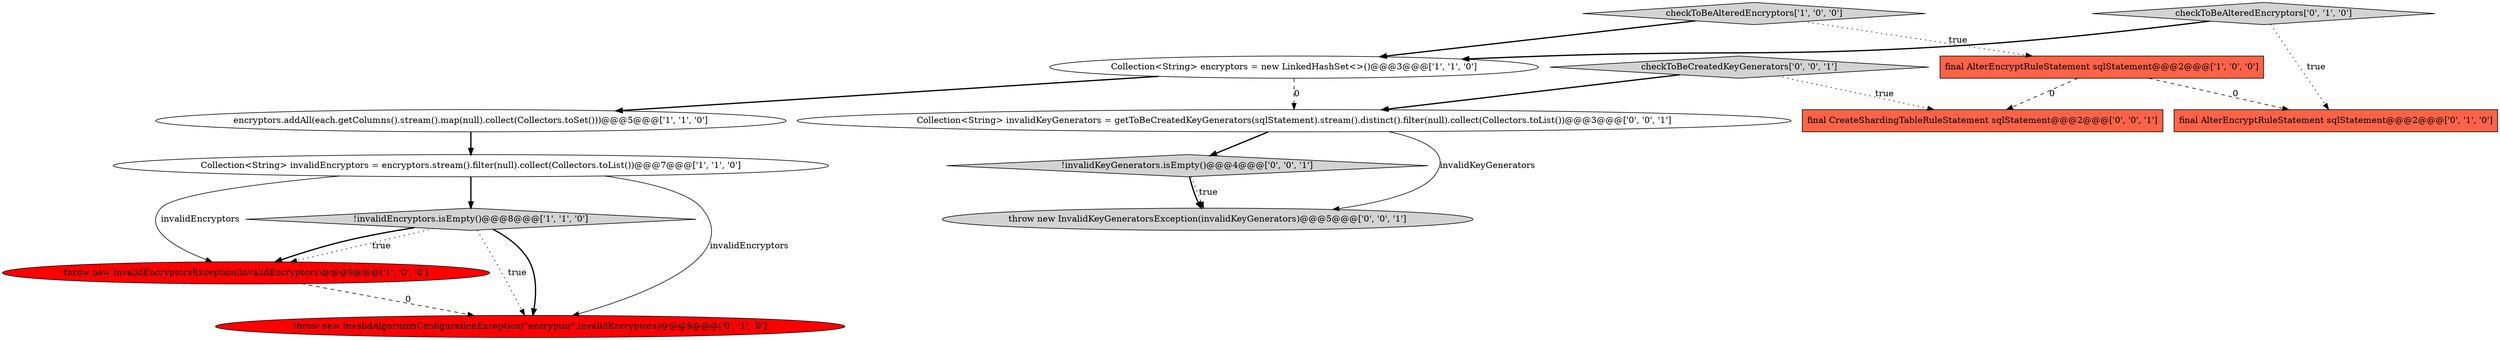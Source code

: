 digraph {
4 [style = filled, label = "!invalidEncryptors.isEmpty()@@@8@@@['1', '1', '0']", fillcolor = lightgray, shape = diamond image = "AAA0AAABBB1BBB"];
9 [style = filled, label = "final AlterEncryptRuleStatement sqlStatement@@@2@@@['0', '1', '0']", fillcolor = tomato, shape = box image = "AAA1AAABBB2BBB"];
11 [style = filled, label = "final CreateShardingTableRuleStatement sqlStatement@@@2@@@['0', '0', '1']", fillcolor = tomato, shape = box image = "AAA0AAABBB3BBB"];
8 [style = filled, label = "checkToBeAlteredEncryptors['0', '1', '0']", fillcolor = lightgray, shape = diamond image = "AAA0AAABBB2BBB"];
3 [style = filled, label = "checkToBeAlteredEncryptors['1', '0', '0']", fillcolor = lightgray, shape = diamond image = "AAA0AAABBB1BBB"];
12 [style = filled, label = "checkToBeCreatedKeyGenerators['0', '0', '1']", fillcolor = lightgray, shape = diamond image = "AAA0AAABBB3BBB"];
13 [style = filled, label = "throw new InvalidKeyGeneratorsException(invalidKeyGenerators)@@@5@@@['0', '0', '1']", fillcolor = lightgray, shape = ellipse image = "AAA0AAABBB3BBB"];
6 [style = filled, label = "Collection<String> invalidEncryptors = encryptors.stream().filter(null).collect(Collectors.toList())@@@7@@@['1', '1', '0']", fillcolor = white, shape = ellipse image = "AAA0AAABBB1BBB"];
14 [style = filled, label = "!invalidKeyGenerators.isEmpty()@@@4@@@['0', '0', '1']", fillcolor = lightgray, shape = diamond image = "AAA0AAABBB3BBB"];
2 [style = filled, label = "final AlterEncryptRuleStatement sqlStatement@@@2@@@['1', '0', '0']", fillcolor = tomato, shape = box image = "AAA1AAABBB1BBB"];
5 [style = filled, label = "encryptors.addAll(each.getColumns().stream().map(null).collect(Collectors.toSet()))@@@5@@@['1', '1', '0']", fillcolor = white, shape = ellipse image = "AAA0AAABBB1BBB"];
7 [style = filled, label = "throw new InvalidAlgorithmConfigurationException(\"encryptor\",invalidEncryptors)@@@9@@@['0', '1', '0']", fillcolor = red, shape = ellipse image = "AAA1AAABBB2BBB"];
0 [style = filled, label = "throw new InvalidEncryptorsException(invalidEncryptors)@@@9@@@['1', '0', '0']", fillcolor = red, shape = ellipse image = "AAA1AAABBB1BBB"];
10 [style = filled, label = "Collection<String> invalidKeyGenerators = getToBeCreatedKeyGenerators(sqlStatement).stream().distinct().filter(null).collect(Collectors.toList())@@@3@@@['0', '0', '1']", fillcolor = white, shape = ellipse image = "AAA0AAABBB3BBB"];
1 [style = filled, label = "Collection<String> encryptors = new LinkedHashSet<>()@@@3@@@['1', '1', '0']", fillcolor = white, shape = ellipse image = "AAA0AAABBB1BBB"];
1->5 [style = bold, label=""];
3->1 [style = bold, label=""];
10->14 [style = bold, label=""];
4->0 [style = dotted, label="true"];
6->7 [style = solid, label="invalidEncryptors"];
4->7 [style = dotted, label="true"];
1->10 [style = dashed, label="0"];
14->13 [style = dotted, label="true"];
4->7 [style = bold, label=""];
4->0 [style = bold, label=""];
12->11 [style = dotted, label="true"];
8->1 [style = bold, label=""];
6->4 [style = bold, label=""];
6->0 [style = solid, label="invalidEncryptors"];
12->10 [style = bold, label=""];
5->6 [style = bold, label=""];
2->9 [style = dashed, label="0"];
2->11 [style = dashed, label="0"];
10->13 [style = solid, label="invalidKeyGenerators"];
8->9 [style = dotted, label="true"];
14->13 [style = bold, label=""];
0->7 [style = dashed, label="0"];
3->2 [style = dotted, label="true"];
}
